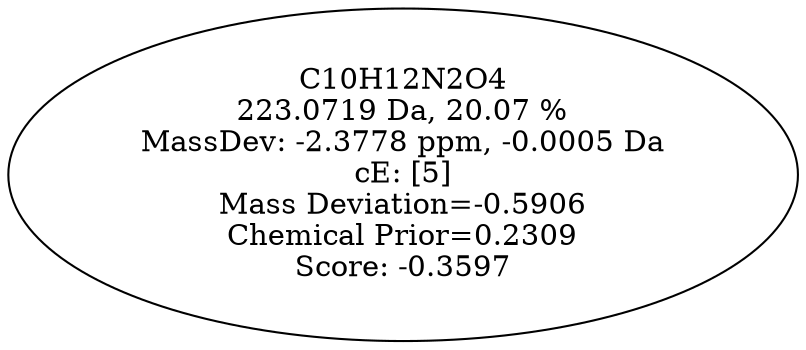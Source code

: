 strict digraph {
v1 [label="C10H12N2O4\n223.0719 Da, 20.07 %\nMassDev: -2.3778 ppm, -0.0005 Da\ncE: [5]\nMass Deviation=-0.5906\nChemical Prior=0.2309\nScore: -0.3597"];
}